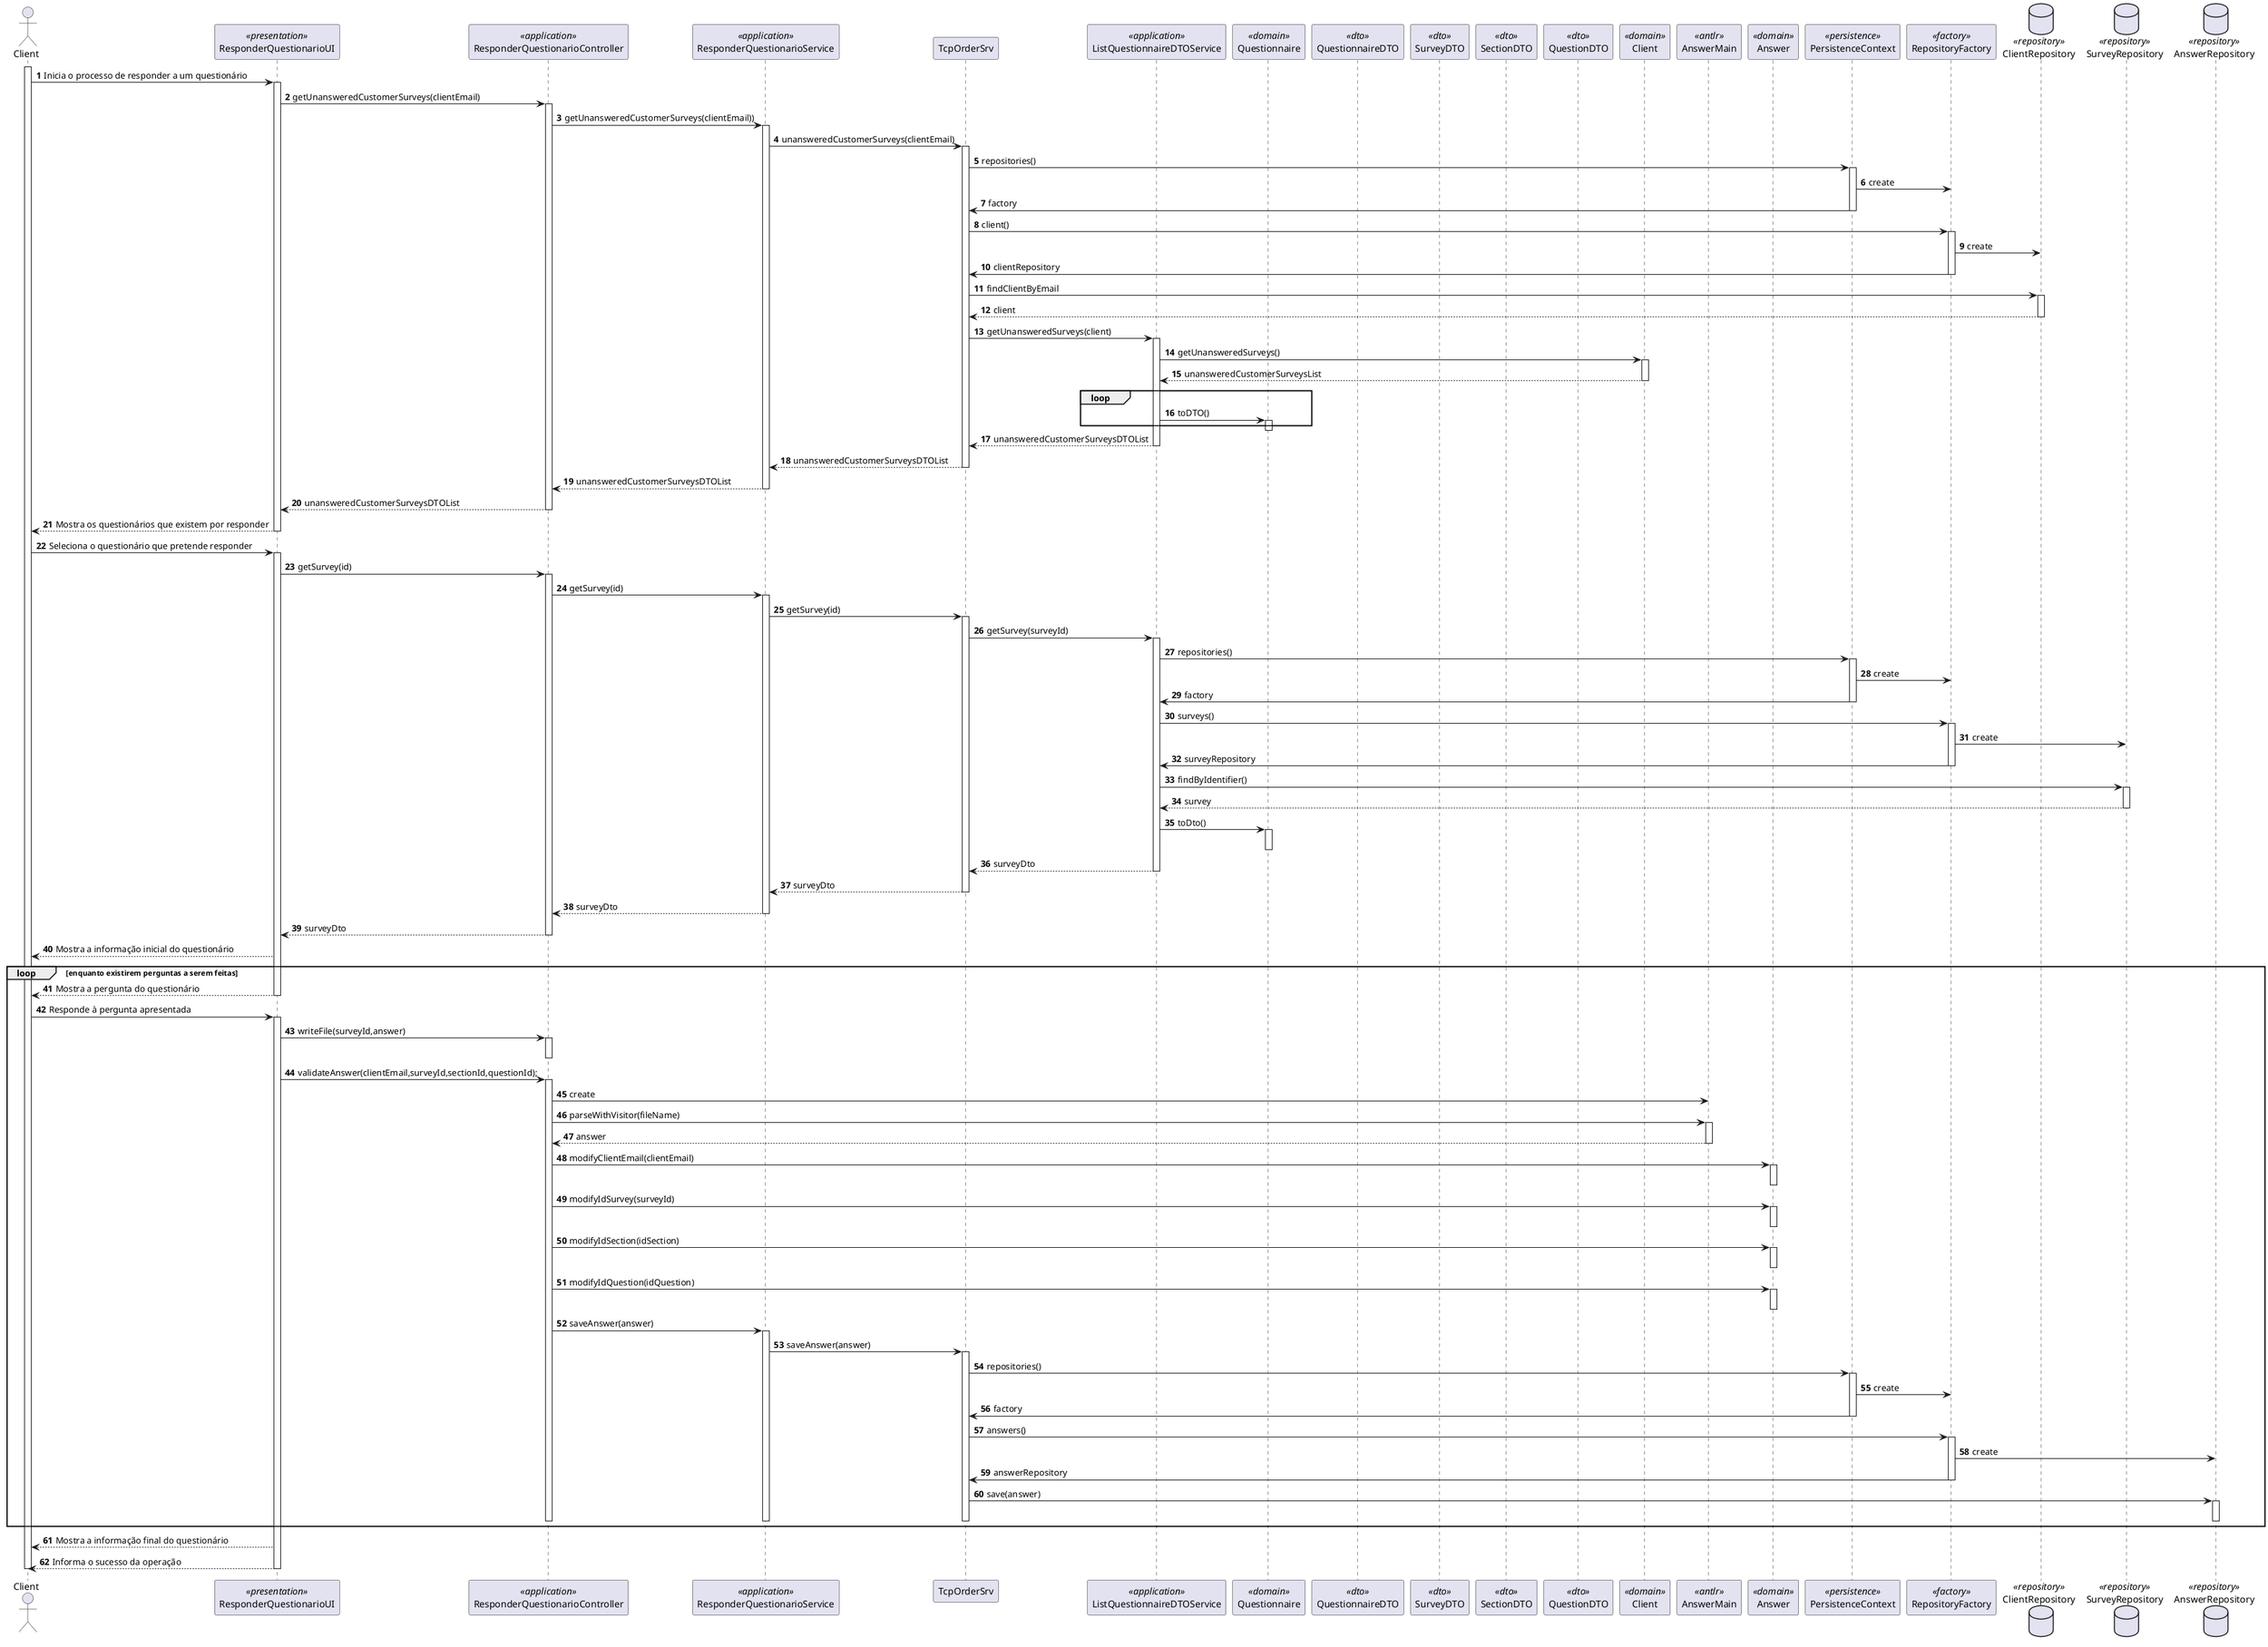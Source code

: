 @startuml

autonumber
actor "Client" as C
participant ResponderQuestionarioUI as UI <<presentation>>
participant ResponderQuestionarioController as Controller <<application>>
participant ResponderQuestionarioService as Service <<application>>
participant TcpOrderSrv as OrderServer
participant ListQuestionnaireDTOService as serv <<application>>
participant "Questionnaire" as Domain <<domain>>
participant "QuestionnaireDTO" as DTO <<dto>>
participant "SurveyDTO" as dto <<dto>>
participant "SectionDTO" as sDTO <<dto>>
participant "QuestionDTO" as qDTO <<dto>>
participant "Client" as client <<domain>>
participant "AnswerMain" as answerMain <<antlr>>
participant "Answer" as answer <<domain>>
participant PersistenceContext as Persistence <<persistence>>
participant RepositoryFactory as Factory <<factory>>
database ClientRepository as repository <<repository>>
database SurveyRepository as rep <<repository>>
database AnswerRepository as r <<repository>>



activate C
C -> UI : Inicia o processo de responder a um questionário
activate UI
UI -> Controller: getUnansweredCustomerSurveys(clientEmail)
activate Controller
Controller -> Service : getUnansweredCustomerSurveys(clientEmail))
activate Service
Service -> OrderServer : unansweredCustomerSurveys(clientEmail)
activate OrderServer
OrderServer -> Persistence: repositories()
activate Persistence
Persistence -> Factory: create
Persistence -> OrderServer: factory
deactivate Persistence
OrderServer -> Factory: client()
activate Factory
Factory -> repository: create
Factory -> OrderServer: clientRepository
deactivate Factory
OrderServer->repository:findClientByEmail
activate repository
repository -->OrderServer: client
deactivate repository
OrderServer -> serv: getUnansweredSurveys(client)
activate serv
serv -> client: getUnansweredSurveys()
activate client
client --> serv: unansweredCustomerSurveysList
deactivate client
loop
serv -> Domain: toDTO()
activate Domain
end
deactivate Domain
serv --> OrderServer: unansweredCustomerSurveysDTOList
deactivate serv
OrderServer --> Service: unansweredCustomerSurveysDTOList
deactivate OrderServer
Service --> Controller: unansweredCustomerSurveysDTOList
deactivate Service
Controller --> UI: unansweredCustomerSurveysDTOList
deactivate Controller
UI --> C : Mostra os questionários que existem por responder
deactivate UI
C -> UI : Seleciona o questionário que pretende responder
activate UI
UI -> Controller: getSurvey(id)
activate Controller
Controller -> Service: getSurvey(id)
activate Service
Service -> OrderServer: getSurvey(id)
activate OrderServer
OrderServer -> serv: getSurvey(surveyId)
activate serv
serv -> Persistence: repositories()
activate Persistence
Persistence -> Factory: create
Persistence -> serv: factory
deactivate Persistence
serv -> Factory: surveys()
activate Factory
Factory -> rep: create
Factory -> serv: surveyRepository
deactivate Factory
serv->rep:findByIdentifier()
activate rep
rep -->serv: survey
deactivate rep
serv -> Domain: toDto()
activate Domain
deactivate Domain
serv --> OrderServer: surveyDto
deactivate serv
OrderServer --> Service: surveyDto
deactivate OrderServer
Service --> Controller: surveyDto
deactivate Service
Controller --> UI: surveyDto
deactivate Controller
UI --> C : Mostra a informação inicial do questionário
loop enquanto existirem perguntas a serem feitas
UI --> C : Mostra a pergunta do questionário
deactivate UI
C -> UI : Responde à pergunta apresentada
activate UI
UI -> Controller: writeFile(surveyId,answer)
activate Controller
deactivate Controller
UI -> Controller: validateAnswer(clientEmail,surveyId,sectionId,questionId);
activate Controller
Controller -> answerMain: create
Controller -> answerMain: parseWithVisitor(fileName)
activate answerMain
answerMain --> Controller: answer
deactivate answerMain
Controller -> answer:modifyClientEmail(clientEmail)
activate answer
deactivate answer
Controller -> answer:modifyIdSurvey(surveyId)
activate answer
deactivate answer
Controller -> answer:modifyIdSection(idSection)
activate answer
deactivate answer
Controller -> answer:modifyIdQuestion(idQuestion)
activate answer
deactivate answer
Controller->Service:saveAnswer(answer)
activate Service
Service ->OrderServer:saveAnswer(answer)
activate OrderServer
OrderServer -> Persistence: repositories()
activate Persistence
Persistence -> Factory: create
Persistence -> OrderServer: factory
deactivate Persistence
OrderServer -> Factory: answers()
activate Factory
Factory -> r: create
Factory -> OrderServer: answerRepository
deactivate Factory
OrderServer->r:save(answer)
activate r
deactivate r
deactivate OrderServer
deactivate Service
deactivate Controller
end
UI --> C : Mostra a informação final do questionário
UI --> C : Informa o sucesso da operação
deactivate UI
deactivate C

@enduml